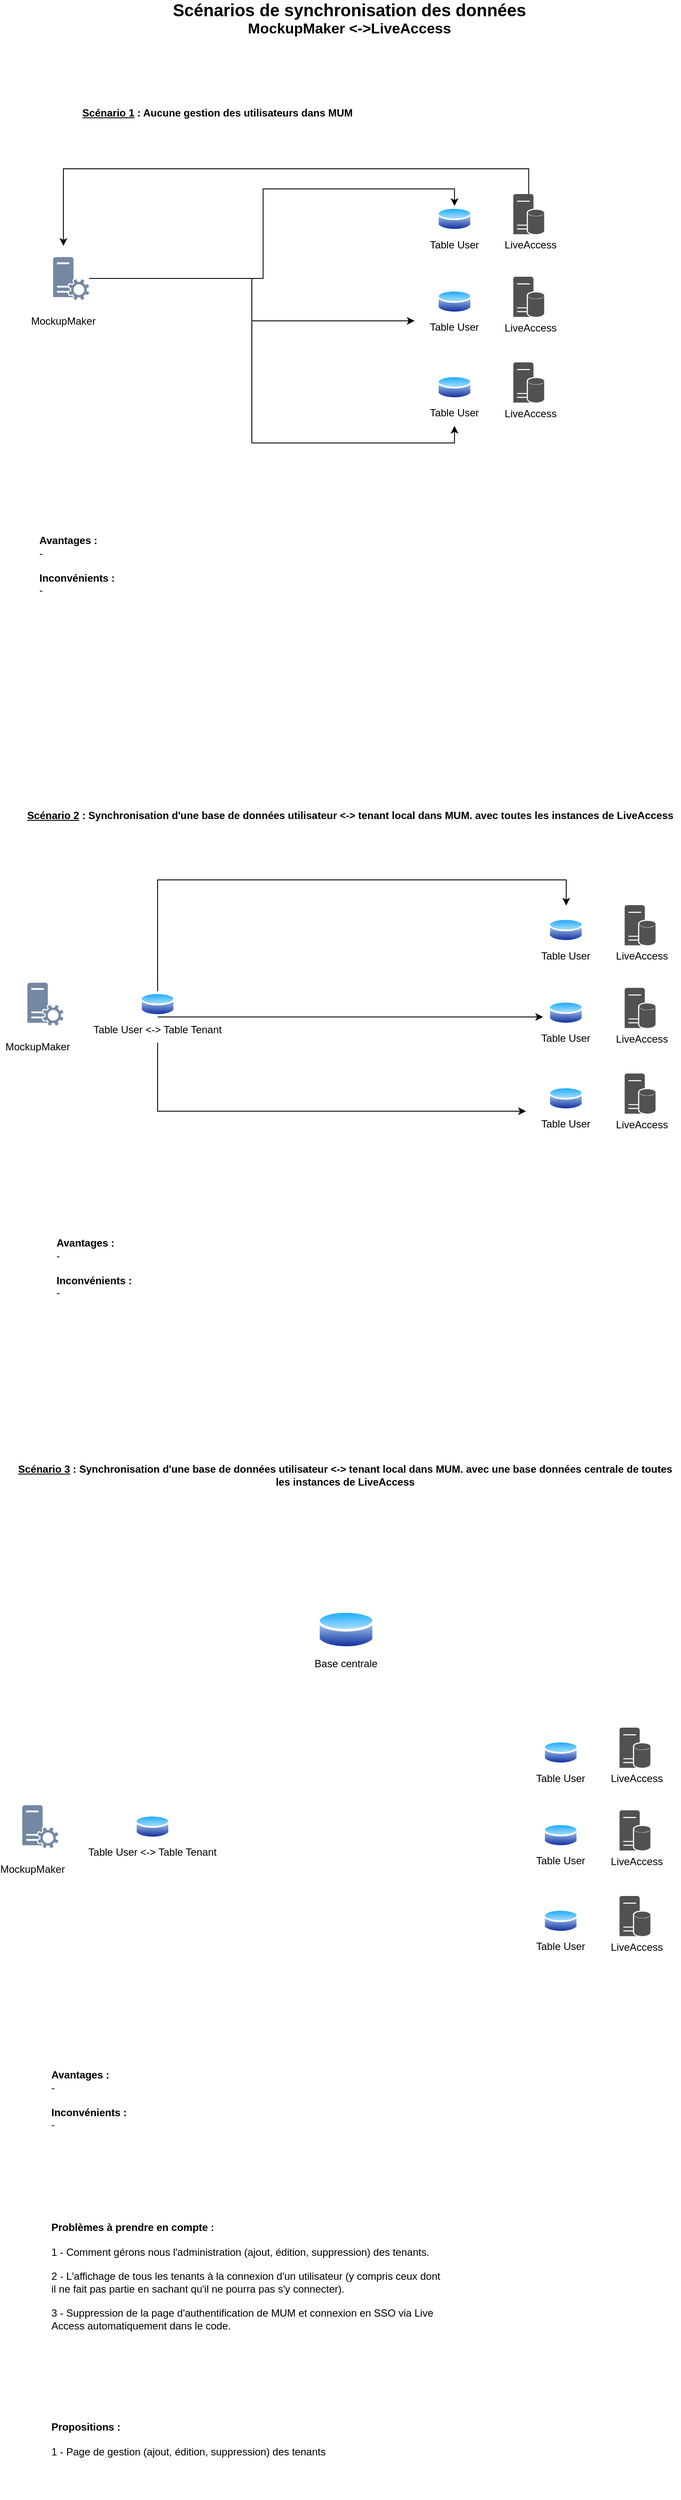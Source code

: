 <mxfile version="21.0.2" type="github"><diagram name="Page-1" id="vaZ_NBMNZiOxB9OWbqFk"><mxGraphModel dx="1434" dy="796" grid="1" gridSize="10" guides="1" tooltips="1" connect="1" arrows="1" fold="1" page="1" pageScale="1" pageWidth="827" pageHeight="1169" math="0" shadow="0"><root><mxCell id="0"/><mxCell id="1" parent="0"/><mxCell id="J-XPp05Y6ZuYuPJLKpOz-14" value="&lt;b&gt;&lt;font style=&quot;font-size: 20px;&quot;&gt;Scénarios de synchronisation des données&lt;/font&gt;&lt;/b&gt; &lt;font style=&quot;font-size: 17px;&quot;&gt;&lt;b&gt;MockupMaker &amp;lt;-&amp;gt;LiveAccess&lt;/b&gt;&lt;/font&gt;" style="text;html=1;strokeColor=none;fillColor=none;align=center;verticalAlign=middle;whiteSpace=wrap;rounded=0;" vertex="1" parent="1"><mxGeometry x="191" y="40" width="466" height="30" as="geometry"/></mxCell><mxCell id="J-XPp05Y6ZuYuPJLKpOz-16" value="&lt;u style=&quot;font-weight: bold;&quot;&gt;Scénario 1&lt;/u&gt;&lt;b&gt; : Aucune gestion des utilisateurs dans MUM&lt;/b&gt;" style="text;html=1;strokeColor=none;fillColor=none;align=center;verticalAlign=middle;whiteSpace=wrap;rounded=0;" vertex="1" parent="1"><mxGeometry x="20" y="150" width="500" height="30" as="geometry"/></mxCell><mxCell id="J-XPp05Y6ZuYuPJLKpOz-20" value="&lt;b&gt;Avantages :&lt;/b&gt;&lt;br&gt;-&amp;nbsp;&lt;br&gt;&lt;br&gt;&lt;b&gt;Inconvénients :&lt;/b&gt;&lt;br&gt;-&amp;nbsp;&lt;br&gt;&amp;nbsp;" style="text;html=1;strokeColor=none;fillColor=none;align=left;verticalAlign=middle;whiteSpace=wrap;rounded=0;" vertex="1" parent="1"><mxGeometry x="60" y="630" width="460" height="140" as="geometry"/></mxCell><mxCell id="J-XPp05Y6ZuYuPJLKpOz-23" value="" style="group" vertex="1" connectable="0" parent="1"><mxGeometry x="610" y="280" width="40.78" height="47" as="geometry"/></mxCell><mxCell id="J-XPp05Y6ZuYuPJLKpOz-45" style="edgeStyle=orthogonalEdgeStyle;rounded=0;orthogonalLoop=1;jettySize=auto;html=1;" edge="1" parent="J-XPp05Y6ZuYuPJLKpOz-23" source="J-XPp05Y6ZuYuPJLKpOz-12"><mxGeometry relative="1" as="geometry"><mxPoint x="-520" y="40" as="targetPoint"/><Array as="points"><mxPoint x="23" y="-50"/><mxPoint x="-520" y="-50"/></Array></mxGeometry></mxCell><mxCell id="J-XPp05Y6ZuYuPJLKpOz-12" value="" style="sketch=0;pointerEvents=1;shadow=0;dashed=0;html=1;labelPosition=center;verticalLabelPosition=bottom;verticalAlign=top;align=center;shape=mxgraph.mscae.enterprise.database_server;fillColor=#515151;strokeColor=#515151;fontColor=#ffffff;" vertex="1" parent="J-XPp05Y6ZuYuPJLKpOz-23"><mxGeometry x="5.74" y="-20" width="35.04" height="46.11" as="geometry"/></mxCell><mxCell id="J-XPp05Y6ZuYuPJLKpOz-15" value="LiveAccess" style="text;html=1;strokeColor=none;fillColor=none;align=center;verticalAlign=middle;whiteSpace=wrap;rounded=0;" vertex="1" parent="J-XPp05Y6ZuYuPJLKpOz-23"><mxGeometry x="10" y="31.333" width="31.33" height="15.667" as="geometry"/></mxCell><mxCell id="J-XPp05Y6ZuYuPJLKpOz-28" value="" style="group" vertex="1" connectable="0" parent="1"><mxGeometry x="610" y="376.5" width="40.78" height="47" as="geometry"/></mxCell><mxCell id="J-XPp05Y6ZuYuPJLKpOz-29" value="" style="sketch=0;pointerEvents=1;shadow=0;dashed=0;html=1;labelPosition=center;verticalLabelPosition=bottom;verticalAlign=top;align=center;shape=mxgraph.mscae.enterprise.database_server;fillColor=#515151;strokeColor=#515151;fontColor=#ffffff;" vertex="1" parent="J-XPp05Y6ZuYuPJLKpOz-28"><mxGeometry x="5.74" y="-20" width="35.04" height="46.11" as="geometry"/></mxCell><mxCell id="J-XPp05Y6ZuYuPJLKpOz-30" value="LiveAccess" style="text;html=1;strokeColor=none;fillColor=none;align=center;verticalAlign=middle;whiteSpace=wrap;rounded=0;" vertex="1" parent="J-XPp05Y6ZuYuPJLKpOz-28"><mxGeometry x="10" y="31.333" width="31.33" height="15.667" as="geometry"/></mxCell><mxCell id="J-XPp05Y6ZuYuPJLKpOz-33" value="" style="group" vertex="1" connectable="0" parent="1"><mxGeometry x="610" y="476.5" width="40.78" height="47" as="geometry"/></mxCell><mxCell id="J-XPp05Y6ZuYuPJLKpOz-34" value="" style="sketch=0;pointerEvents=1;shadow=0;dashed=0;html=1;labelPosition=center;verticalLabelPosition=bottom;verticalAlign=top;align=center;shape=mxgraph.mscae.enterprise.database_server;fillColor=#515151;strokeColor=#515151;fontColor=#ffffff;" vertex="1" parent="J-XPp05Y6ZuYuPJLKpOz-33"><mxGeometry x="5.74" y="-20" width="35.04" height="46.11" as="geometry"/></mxCell><mxCell id="J-XPp05Y6ZuYuPJLKpOz-35" value="LiveAccess" style="text;html=1;strokeColor=none;fillColor=none;align=center;verticalAlign=middle;whiteSpace=wrap;rounded=0;" vertex="1" parent="J-XPp05Y6ZuYuPJLKpOz-33"><mxGeometry x="10" y="31.333" width="31.33" height="15.667" as="geometry"/></mxCell><mxCell id="J-XPp05Y6ZuYuPJLKpOz-38" value="" style="group" vertex="1" connectable="0" parent="1"><mxGeometry x="500" y="273.5" width="93.17" height="60" as="geometry"/></mxCell><mxCell id="J-XPp05Y6ZuYuPJLKpOz-17" value="" style="aspect=fixed;perimeter=ellipsePerimeter;html=1;align=center;shadow=0;dashed=0;spacingTop=3;image;image=img/lib/active_directory/database.svg;" vertex="1" parent="J-XPp05Y6ZuYuPJLKpOz-38"><mxGeometry x="26.31" width="40.54" height="30" as="geometry"/></mxCell><mxCell id="J-XPp05Y6ZuYuPJLKpOz-18" value="Table User" style="text;html=1;strokeColor=none;fillColor=none;align=center;verticalAlign=middle;whiteSpace=wrap;rounded=0;" vertex="1" parent="J-XPp05Y6ZuYuPJLKpOz-38"><mxGeometry y="30" width="93.17" height="30" as="geometry"/></mxCell><mxCell id="J-XPp05Y6ZuYuPJLKpOz-39" value="" style="group" vertex="1" connectable="0" parent="1"><mxGeometry x="500" y="370" width="93.17" height="60" as="geometry"/></mxCell><mxCell id="J-XPp05Y6ZuYuPJLKpOz-26" value="" style="aspect=fixed;perimeter=ellipsePerimeter;html=1;align=center;shadow=0;dashed=0;spacingTop=3;image;image=img/lib/active_directory/database.svg;" vertex="1" parent="J-XPp05Y6ZuYuPJLKpOz-39"><mxGeometry x="26.31" width="40.54" height="30" as="geometry"/></mxCell><mxCell id="J-XPp05Y6ZuYuPJLKpOz-27" value="Table User" style="text;html=1;strokeColor=none;fillColor=none;align=center;verticalAlign=middle;whiteSpace=wrap;rounded=0;" vertex="1" parent="J-XPp05Y6ZuYuPJLKpOz-39"><mxGeometry y="30" width="93.17" height="30" as="geometry"/></mxCell><mxCell id="J-XPp05Y6ZuYuPJLKpOz-40" value="" style="group" vertex="1" connectable="0" parent="1"><mxGeometry x="500" y="470" width="93.17" height="60" as="geometry"/></mxCell><mxCell id="J-XPp05Y6ZuYuPJLKpOz-31" value="" style="aspect=fixed;perimeter=ellipsePerimeter;html=1;align=center;shadow=0;dashed=0;spacingTop=3;image;image=img/lib/active_directory/database.svg;" vertex="1" parent="J-XPp05Y6ZuYuPJLKpOz-40"><mxGeometry x="26.31" width="40.54" height="30" as="geometry"/></mxCell><mxCell id="J-XPp05Y6ZuYuPJLKpOz-32" value="Table User" style="text;html=1;strokeColor=none;fillColor=none;align=center;verticalAlign=middle;whiteSpace=wrap;rounded=0;" vertex="1" parent="J-XPp05Y6ZuYuPJLKpOz-40"><mxGeometry y="30" width="93.17" height="30" as="geometry"/></mxCell><mxCell id="J-XPp05Y6ZuYuPJLKpOz-41" value="" style="group" vertex="1" connectable="0" parent="1"><mxGeometry x="60" y="333" width="60" height="90" as="geometry"/></mxCell><mxCell id="J-XPp05Y6ZuYuPJLKpOz-13" value="MockupMaker" style="text;html=1;strokeColor=none;fillColor=none;align=center;verticalAlign=middle;whiteSpace=wrap;rounded=0;" vertex="1" parent="J-XPp05Y6ZuYuPJLKpOz-41"><mxGeometry y="60" width="60" height="30" as="geometry"/></mxCell><mxCell id="J-XPp05Y6ZuYuPJLKpOz-21" value="" style="sketch=0;pointerEvents=1;shadow=0;dashed=0;html=1;strokeColor=none;labelPosition=center;verticalLabelPosition=bottom;verticalAlign=top;align=center;fillColor=#7488a3;shape=mxgraph.mscae.system_center.roles" vertex="1" parent="J-XPp05Y6ZuYuPJLKpOz-41"><mxGeometry x="18" width="42" height="50" as="geometry"/></mxCell><mxCell id="J-XPp05Y6ZuYuPJLKpOz-42" style="edgeStyle=orthogonalEdgeStyle;rounded=0;orthogonalLoop=1;jettySize=auto;html=1;entryX=0.5;entryY=0;entryDx=0;entryDy=0;" edge="1" parent="1" source="J-XPp05Y6ZuYuPJLKpOz-21" target="J-XPp05Y6ZuYuPJLKpOz-17"><mxGeometry relative="1" as="geometry"/></mxCell><mxCell id="J-XPp05Y6ZuYuPJLKpOz-43" style="edgeStyle=orthogonalEdgeStyle;rounded=0;orthogonalLoop=1;jettySize=auto;html=1;entryX=0;entryY=0.25;entryDx=0;entryDy=0;" edge="1" parent="1" source="J-XPp05Y6ZuYuPJLKpOz-21" target="J-XPp05Y6ZuYuPJLKpOz-27"><mxGeometry relative="1" as="geometry"/></mxCell><mxCell id="J-XPp05Y6ZuYuPJLKpOz-44" style="edgeStyle=orthogonalEdgeStyle;rounded=0;orthogonalLoop=1;jettySize=auto;html=1;entryX=0.5;entryY=1;entryDx=0;entryDy=0;" edge="1" parent="1" source="J-XPp05Y6ZuYuPJLKpOz-21" target="J-XPp05Y6ZuYuPJLKpOz-32"><mxGeometry relative="1" as="geometry"/></mxCell><mxCell id="J-XPp05Y6ZuYuPJLKpOz-46" value="&lt;u style=&quot;font-weight: bold;&quot;&gt;Scénario 2&lt;/u&gt;&lt;b&gt;&amp;nbsp;: Synchronisation d'une base de données utilisateur &amp;lt;-&amp;gt; tenant local dans MUM. avec toutes les instances de LiveAccess&lt;/b&gt;" style="text;html=1;strokeColor=none;fillColor=none;align=center;verticalAlign=middle;whiteSpace=wrap;rounded=0;" vertex="1" parent="1"><mxGeometry x="40" y="970" width="770" height="30" as="geometry"/></mxCell><mxCell id="J-XPp05Y6ZuYuPJLKpOz-47" value="&lt;b&gt;Avantages :&lt;/b&gt;&lt;br&gt;-&amp;nbsp;&lt;br&gt;&lt;br&gt;&lt;b&gt;Inconvénients :&lt;/b&gt;&lt;br&gt;-&amp;nbsp;&lt;br&gt;&amp;nbsp;" style="text;html=1;strokeColor=none;fillColor=none;align=left;verticalAlign=middle;whiteSpace=wrap;rounded=0;" vertex="1" parent="1"><mxGeometry x="80" y="1450" width="460" height="140" as="geometry"/></mxCell><mxCell id="J-XPp05Y6ZuYuPJLKpOz-48" value="" style="group" vertex="1" connectable="0" parent="1"><mxGeometry x="740" y="1110" width="40.78" height="47" as="geometry"/></mxCell><mxCell id="J-XPp05Y6ZuYuPJLKpOz-50" value="" style="sketch=0;pointerEvents=1;shadow=0;dashed=0;html=1;labelPosition=center;verticalLabelPosition=bottom;verticalAlign=top;align=center;shape=mxgraph.mscae.enterprise.database_server;fillColor=#515151;strokeColor=#515151;fontColor=#ffffff;" vertex="1" parent="J-XPp05Y6ZuYuPJLKpOz-48"><mxGeometry x="5.74" y="-20" width="35.04" height="46.11" as="geometry"/></mxCell><mxCell id="J-XPp05Y6ZuYuPJLKpOz-51" value="LiveAccess" style="text;html=1;strokeColor=none;fillColor=none;align=center;verticalAlign=middle;whiteSpace=wrap;rounded=0;" vertex="1" parent="J-XPp05Y6ZuYuPJLKpOz-48"><mxGeometry x="10" y="31.333" width="31.33" height="15.667" as="geometry"/></mxCell><mxCell id="J-XPp05Y6ZuYuPJLKpOz-52" value="" style="group" vertex="1" connectable="0" parent="1"><mxGeometry x="740" y="1206.5" width="40.78" height="47" as="geometry"/></mxCell><mxCell id="J-XPp05Y6ZuYuPJLKpOz-53" value="" style="sketch=0;pointerEvents=1;shadow=0;dashed=0;html=1;labelPosition=center;verticalLabelPosition=bottom;verticalAlign=top;align=center;shape=mxgraph.mscae.enterprise.database_server;fillColor=#515151;strokeColor=#515151;fontColor=#ffffff;" vertex="1" parent="J-XPp05Y6ZuYuPJLKpOz-52"><mxGeometry x="5.74" y="-20" width="35.04" height="46.11" as="geometry"/></mxCell><mxCell id="J-XPp05Y6ZuYuPJLKpOz-54" value="LiveAccess" style="text;html=1;strokeColor=none;fillColor=none;align=center;verticalAlign=middle;whiteSpace=wrap;rounded=0;" vertex="1" parent="J-XPp05Y6ZuYuPJLKpOz-52"><mxGeometry x="10" y="31.333" width="31.33" height="15.667" as="geometry"/></mxCell><mxCell id="J-XPp05Y6ZuYuPJLKpOz-55" value="" style="group" vertex="1" connectable="0" parent="1"><mxGeometry x="740" y="1306.5" width="40.78" height="47" as="geometry"/></mxCell><mxCell id="J-XPp05Y6ZuYuPJLKpOz-56" value="" style="sketch=0;pointerEvents=1;shadow=0;dashed=0;html=1;labelPosition=center;verticalLabelPosition=bottom;verticalAlign=top;align=center;shape=mxgraph.mscae.enterprise.database_server;fillColor=#515151;strokeColor=#515151;fontColor=#ffffff;" vertex="1" parent="J-XPp05Y6ZuYuPJLKpOz-55"><mxGeometry x="5.74" y="-20" width="35.04" height="46.11" as="geometry"/></mxCell><mxCell id="J-XPp05Y6ZuYuPJLKpOz-57" value="LiveAccess" style="text;html=1;strokeColor=none;fillColor=none;align=center;verticalAlign=middle;whiteSpace=wrap;rounded=0;" vertex="1" parent="J-XPp05Y6ZuYuPJLKpOz-55"><mxGeometry x="10" y="31.333" width="31.33" height="15.667" as="geometry"/></mxCell><mxCell id="J-XPp05Y6ZuYuPJLKpOz-58" value="" style="group" vertex="1" connectable="0" parent="1"><mxGeometry x="630" y="1103.5" width="93.17" height="60" as="geometry"/></mxCell><mxCell id="J-XPp05Y6ZuYuPJLKpOz-59" value="" style="aspect=fixed;perimeter=ellipsePerimeter;html=1;align=center;shadow=0;dashed=0;spacingTop=3;image;image=img/lib/active_directory/database.svg;" vertex="1" parent="J-XPp05Y6ZuYuPJLKpOz-58"><mxGeometry x="26.31" width="40.54" height="30" as="geometry"/></mxCell><mxCell id="J-XPp05Y6ZuYuPJLKpOz-60" value="Table User" style="text;html=1;strokeColor=none;fillColor=none;align=center;verticalAlign=middle;whiteSpace=wrap;rounded=0;" vertex="1" parent="J-XPp05Y6ZuYuPJLKpOz-58"><mxGeometry y="30" width="93.17" height="30" as="geometry"/></mxCell><mxCell id="J-XPp05Y6ZuYuPJLKpOz-61" value="" style="group" vertex="1" connectable="0" parent="1"><mxGeometry x="630" y="1200" width="93.17" height="60" as="geometry"/></mxCell><mxCell id="J-XPp05Y6ZuYuPJLKpOz-62" value="" style="aspect=fixed;perimeter=ellipsePerimeter;html=1;align=center;shadow=0;dashed=0;spacingTop=3;image;image=img/lib/active_directory/database.svg;" vertex="1" parent="J-XPp05Y6ZuYuPJLKpOz-61"><mxGeometry x="26.31" width="40.54" height="30" as="geometry"/></mxCell><mxCell id="J-XPp05Y6ZuYuPJLKpOz-63" value="Table User" style="text;html=1;strokeColor=none;fillColor=none;align=center;verticalAlign=middle;whiteSpace=wrap;rounded=0;" vertex="1" parent="J-XPp05Y6ZuYuPJLKpOz-61"><mxGeometry y="30" width="93.17" height="30" as="geometry"/></mxCell><mxCell id="J-XPp05Y6ZuYuPJLKpOz-64" value="" style="group" vertex="1" connectable="0" parent="1"><mxGeometry x="630" y="1300" width="93.17" height="60" as="geometry"/></mxCell><mxCell id="J-XPp05Y6ZuYuPJLKpOz-65" value="" style="aspect=fixed;perimeter=ellipsePerimeter;html=1;align=center;shadow=0;dashed=0;spacingTop=3;image;image=img/lib/active_directory/database.svg;" vertex="1" parent="J-XPp05Y6ZuYuPJLKpOz-64"><mxGeometry x="26.31" width="40.54" height="30" as="geometry"/></mxCell><mxCell id="J-XPp05Y6ZuYuPJLKpOz-66" value="Table User" style="text;html=1;strokeColor=none;fillColor=none;align=center;verticalAlign=middle;whiteSpace=wrap;rounded=0;" vertex="1" parent="J-XPp05Y6ZuYuPJLKpOz-64"><mxGeometry y="30" width="93.17" height="30" as="geometry"/></mxCell><mxCell id="J-XPp05Y6ZuYuPJLKpOz-67" value="" style="group" vertex="1" connectable="0" parent="1"><mxGeometry x="30" y="1180" width="60" height="90" as="geometry"/></mxCell><mxCell id="J-XPp05Y6ZuYuPJLKpOz-68" value="MockupMaker" style="text;html=1;strokeColor=none;fillColor=none;align=center;verticalAlign=middle;whiteSpace=wrap;rounded=0;" vertex="1" parent="J-XPp05Y6ZuYuPJLKpOz-67"><mxGeometry y="60" width="60" height="30" as="geometry"/></mxCell><mxCell id="J-XPp05Y6ZuYuPJLKpOz-69" value="" style="sketch=0;pointerEvents=1;shadow=0;dashed=0;html=1;strokeColor=none;labelPosition=center;verticalLabelPosition=bottom;verticalAlign=top;align=center;fillColor=#7488a3;shape=mxgraph.mscae.system_center.roles" vertex="1" parent="J-XPp05Y6ZuYuPJLKpOz-67"><mxGeometry x="18" width="42" height="50" as="geometry"/></mxCell><mxCell id="J-XPp05Y6ZuYuPJLKpOz-73" value="" style="group" vertex="1" connectable="0" parent="1"><mxGeometry x="120" y="1190" width="160" height="60" as="geometry"/></mxCell><mxCell id="J-XPp05Y6ZuYuPJLKpOz-78" style="edgeStyle=orthogonalEdgeStyle;rounded=0;orthogonalLoop=1;jettySize=auto;html=1;" edge="1" parent="J-XPp05Y6ZuYuPJLKpOz-73" source="J-XPp05Y6ZuYuPJLKpOz-74"><mxGeometry relative="1" as="geometry"><mxPoint x="530" y="30" as="targetPoint"/><Array as="points"><mxPoint x="210" y="30"/><mxPoint x="210" y="30"/></Array></mxGeometry></mxCell><mxCell id="J-XPp05Y6ZuYuPJLKpOz-74" value="" style="aspect=fixed;perimeter=ellipsePerimeter;html=1;align=center;shadow=0;dashed=0;spacingTop=3;image;image=img/lib/active_directory/database.svg;" vertex="1" parent="J-XPp05Y6ZuYuPJLKpOz-73"><mxGeometry x="59.73" width="40.54" height="30" as="geometry"/></mxCell><mxCell id="J-XPp05Y6ZuYuPJLKpOz-75" value="Table User &amp;lt;-&amp;gt; Table Tenant" style="text;html=1;strokeColor=none;fillColor=none;align=center;verticalAlign=middle;whiteSpace=wrap;rounded=0;" vertex="1" parent="J-XPp05Y6ZuYuPJLKpOz-73"><mxGeometry y="30" width="160" height="30" as="geometry"/></mxCell><mxCell id="J-XPp05Y6ZuYuPJLKpOz-77" style="edgeStyle=orthogonalEdgeStyle;rounded=0;orthogonalLoop=1;jettySize=auto;html=1;" edge="1" parent="1" source="J-XPp05Y6ZuYuPJLKpOz-74"><mxGeometry relative="1" as="geometry"><mxPoint x="677" y="1090" as="targetPoint"/><Array as="points"><mxPoint x="200" y="1060"/><mxPoint x="677" y="1060"/></Array></mxGeometry></mxCell><mxCell id="J-XPp05Y6ZuYuPJLKpOz-80" style="edgeStyle=orthogonalEdgeStyle;rounded=0;orthogonalLoop=1;jettySize=auto;html=1;entryX=0;entryY=0;entryDx=0;entryDy=0;" edge="1" parent="1" source="J-XPp05Y6ZuYuPJLKpOz-75" target="J-XPp05Y6ZuYuPJLKpOz-66"><mxGeometry relative="1" as="geometry"><Array as="points"><mxPoint x="200" y="1330"/></Array></mxGeometry></mxCell><mxCell id="J-XPp05Y6ZuYuPJLKpOz-82" value="&lt;u style=&quot;font-weight: bold;&quot;&gt;Scénario 3&lt;/u&gt;&lt;b&gt;&amp;nbsp;: Synchronisation d'une base de données utilisateur &amp;lt;-&amp;gt; tenant local dans MUM. avec une base données centrale de toutes les instances de LiveAccess&lt;/b&gt;" style="text;html=1;strokeColor=none;fillColor=none;align=center;verticalAlign=middle;whiteSpace=wrap;rounded=0;" vertex="1" parent="1"><mxGeometry x="34" y="1740" width="770" height="30" as="geometry"/></mxCell><mxCell id="J-XPp05Y6ZuYuPJLKpOz-83" value="&lt;b&gt;Avantages :&lt;/b&gt;&lt;br&gt;-&amp;nbsp;&lt;br&gt;&lt;br&gt;&lt;b&gt;Inconvénients :&lt;/b&gt;&lt;br&gt;-&amp;nbsp;&lt;br&gt;&amp;nbsp;" style="text;html=1;strokeColor=none;fillColor=none;align=left;verticalAlign=middle;whiteSpace=wrap;rounded=0;" vertex="1" parent="1"><mxGeometry x="74" y="2421" width="460" height="140" as="geometry"/></mxCell><mxCell id="J-XPp05Y6ZuYuPJLKpOz-84" value="" style="group" vertex="1" connectable="0" parent="1"><mxGeometry x="734" y="2070" width="40.78" height="47" as="geometry"/></mxCell><mxCell id="J-XPp05Y6ZuYuPJLKpOz-85" value="" style="sketch=0;pointerEvents=1;shadow=0;dashed=0;html=1;labelPosition=center;verticalLabelPosition=bottom;verticalAlign=top;align=center;shape=mxgraph.mscae.enterprise.database_server;fillColor=#515151;strokeColor=#515151;fontColor=#ffffff;" vertex="1" parent="J-XPp05Y6ZuYuPJLKpOz-84"><mxGeometry x="5.74" y="-20" width="35.04" height="46.11" as="geometry"/></mxCell><mxCell id="J-XPp05Y6ZuYuPJLKpOz-86" value="LiveAccess" style="text;html=1;strokeColor=none;fillColor=none;align=center;verticalAlign=middle;whiteSpace=wrap;rounded=0;" vertex="1" parent="J-XPp05Y6ZuYuPJLKpOz-84"><mxGeometry x="10" y="31.333" width="31.33" height="15.667" as="geometry"/></mxCell><mxCell id="J-XPp05Y6ZuYuPJLKpOz-87" value="" style="group" vertex="1" connectable="0" parent="1"><mxGeometry x="734" y="2166.5" width="40.78" height="47" as="geometry"/></mxCell><mxCell id="J-XPp05Y6ZuYuPJLKpOz-88" value="" style="sketch=0;pointerEvents=1;shadow=0;dashed=0;html=1;labelPosition=center;verticalLabelPosition=bottom;verticalAlign=top;align=center;shape=mxgraph.mscae.enterprise.database_server;fillColor=#515151;strokeColor=#515151;fontColor=#ffffff;" vertex="1" parent="J-XPp05Y6ZuYuPJLKpOz-87"><mxGeometry x="5.74" y="-20" width="35.04" height="46.11" as="geometry"/></mxCell><mxCell id="J-XPp05Y6ZuYuPJLKpOz-89" value="LiveAccess" style="text;html=1;strokeColor=none;fillColor=none;align=center;verticalAlign=middle;whiteSpace=wrap;rounded=0;" vertex="1" parent="J-XPp05Y6ZuYuPJLKpOz-87"><mxGeometry x="10" y="31.333" width="31.33" height="15.667" as="geometry"/></mxCell><mxCell id="J-XPp05Y6ZuYuPJLKpOz-90" value="" style="group" vertex="1" connectable="0" parent="1"><mxGeometry x="734" y="2266.5" width="40.78" height="47" as="geometry"/></mxCell><mxCell id="J-XPp05Y6ZuYuPJLKpOz-91" value="" style="sketch=0;pointerEvents=1;shadow=0;dashed=0;html=1;labelPosition=center;verticalLabelPosition=bottom;verticalAlign=top;align=center;shape=mxgraph.mscae.enterprise.database_server;fillColor=#515151;strokeColor=#515151;fontColor=#ffffff;" vertex="1" parent="J-XPp05Y6ZuYuPJLKpOz-90"><mxGeometry x="5.74" y="-20" width="35.04" height="46.11" as="geometry"/></mxCell><mxCell id="J-XPp05Y6ZuYuPJLKpOz-92" value="LiveAccess" style="text;html=1;strokeColor=none;fillColor=none;align=center;verticalAlign=middle;whiteSpace=wrap;rounded=0;" vertex="1" parent="J-XPp05Y6ZuYuPJLKpOz-90"><mxGeometry x="10" y="31.333" width="31.33" height="15.667" as="geometry"/></mxCell><mxCell id="J-XPp05Y6ZuYuPJLKpOz-93" value="" style="group" vertex="1" connectable="0" parent="1"><mxGeometry x="624" y="2063.5" width="93.17" height="60" as="geometry"/></mxCell><mxCell id="J-XPp05Y6ZuYuPJLKpOz-94" value="" style="aspect=fixed;perimeter=ellipsePerimeter;html=1;align=center;shadow=0;dashed=0;spacingTop=3;image;image=img/lib/active_directory/database.svg;" vertex="1" parent="J-XPp05Y6ZuYuPJLKpOz-93"><mxGeometry x="26.31" width="40.54" height="30" as="geometry"/></mxCell><mxCell id="J-XPp05Y6ZuYuPJLKpOz-95" value="Table User" style="text;html=1;strokeColor=none;fillColor=none;align=center;verticalAlign=middle;whiteSpace=wrap;rounded=0;" vertex="1" parent="J-XPp05Y6ZuYuPJLKpOz-93"><mxGeometry y="30" width="93.17" height="30" as="geometry"/></mxCell><mxCell id="J-XPp05Y6ZuYuPJLKpOz-96" value="" style="group" vertex="1" connectable="0" parent="1"><mxGeometry x="624" y="2160" width="93.17" height="60" as="geometry"/></mxCell><mxCell id="J-XPp05Y6ZuYuPJLKpOz-97" value="" style="aspect=fixed;perimeter=ellipsePerimeter;html=1;align=center;shadow=0;dashed=0;spacingTop=3;image;image=img/lib/active_directory/database.svg;" vertex="1" parent="J-XPp05Y6ZuYuPJLKpOz-96"><mxGeometry x="26.31" width="40.54" height="30" as="geometry"/></mxCell><mxCell id="J-XPp05Y6ZuYuPJLKpOz-98" value="Table User" style="text;html=1;strokeColor=none;fillColor=none;align=center;verticalAlign=middle;whiteSpace=wrap;rounded=0;" vertex="1" parent="J-XPp05Y6ZuYuPJLKpOz-96"><mxGeometry y="30" width="93.17" height="30" as="geometry"/></mxCell><mxCell id="J-XPp05Y6ZuYuPJLKpOz-99" value="" style="group" vertex="1" connectable="0" parent="1"><mxGeometry x="624" y="2260" width="93.17" height="60" as="geometry"/></mxCell><mxCell id="J-XPp05Y6ZuYuPJLKpOz-100" value="" style="aspect=fixed;perimeter=ellipsePerimeter;html=1;align=center;shadow=0;dashed=0;spacingTop=3;image;image=img/lib/active_directory/database.svg;" vertex="1" parent="J-XPp05Y6ZuYuPJLKpOz-99"><mxGeometry x="26.31" width="40.54" height="30" as="geometry"/></mxCell><mxCell id="J-XPp05Y6ZuYuPJLKpOz-101" value="Table User" style="text;html=1;strokeColor=none;fillColor=none;align=center;verticalAlign=middle;whiteSpace=wrap;rounded=0;" vertex="1" parent="J-XPp05Y6ZuYuPJLKpOz-99"><mxGeometry y="30" width="93.17" height="30" as="geometry"/></mxCell><mxCell id="J-XPp05Y6ZuYuPJLKpOz-102" value="" style="group" vertex="1" connectable="0" parent="1"><mxGeometry x="24" y="2140" width="60" height="90" as="geometry"/></mxCell><mxCell id="J-XPp05Y6ZuYuPJLKpOz-103" value="MockupMaker" style="text;html=1;strokeColor=none;fillColor=none;align=center;verticalAlign=middle;whiteSpace=wrap;rounded=0;" vertex="1" parent="J-XPp05Y6ZuYuPJLKpOz-102"><mxGeometry y="60" width="60" height="30" as="geometry"/></mxCell><mxCell id="J-XPp05Y6ZuYuPJLKpOz-104" value="" style="sketch=0;pointerEvents=1;shadow=0;dashed=0;html=1;strokeColor=none;labelPosition=center;verticalLabelPosition=bottom;verticalAlign=top;align=center;fillColor=#7488a3;shape=mxgraph.mscae.system_center.roles" vertex="1" parent="J-XPp05Y6ZuYuPJLKpOz-102"><mxGeometry x="18" width="42" height="50" as="geometry"/></mxCell><mxCell id="J-XPp05Y6ZuYuPJLKpOz-105" value="" style="group" vertex="1" connectable="0" parent="1"><mxGeometry x="114" y="2150" width="160" height="60" as="geometry"/></mxCell><mxCell id="J-XPp05Y6ZuYuPJLKpOz-107" value="" style="aspect=fixed;perimeter=ellipsePerimeter;html=1;align=center;shadow=0;dashed=0;spacingTop=3;image;image=img/lib/active_directory/database.svg;" vertex="1" parent="J-XPp05Y6ZuYuPJLKpOz-105"><mxGeometry x="59.73" width="40.54" height="30" as="geometry"/></mxCell><mxCell id="J-XPp05Y6ZuYuPJLKpOz-108" value="Table User &amp;lt;-&amp;gt; Table Tenant" style="text;html=1;strokeColor=none;fillColor=none;align=center;verticalAlign=middle;whiteSpace=wrap;rounded=0;" vertex="1" parent="J-XPp05Y6ZuYuPJLKpOz-105"><mxGeometry y="30" width="160" height="30" as="geometry"/></mxCell><mxCell id="J-XPp05Y6ZuYuPJLKpOz-111" value="" style="group" vertex="1" connectable="0" parent="1"><mxGeometry x="340" y="1930" width="160" height="60" as="geometry"/></mxCell><mxCell id="J-XPp05Y6ZuYuPJLKpOz-112" value="" style="aspect=fixed;perimeter=ellipsePerimeter;html=1;align=center;shadow=0;dashed=0;spacingTop=3;image;image=img/lib/active_directory/database.svg;" vertex="1" parent="J-XPp05Y6ZuYuPJLKpOz-111"><mxGeometry x="46.21" y="-20" width="67.57" height="50" as="geometry"/></mxCell><mxCell id="J-XPp05Y6ZuYuPJLKpOz-113" value="Base centrale" style="text;html=1;strokeColor=none;fillColor=none;align=center;verticalAlign=middle;whiteSpace=wrap;rounded=0;" vertex="1" parent="J-XPp05Y6ZuYuPJLKpOz-111"><mxGeometry y="30" width="160" height="30" as="geometry"/></mxCell><mxCell id="J-XPp05Y6ZuYuPJLKpOz-114" value="&lt;b&gt;Problèmes à prendre en compte :&amp;nbsp;&lt;/b&gt;&lt;br&gt;&lt;br&gt;1 - Comment gérons nous l'administration (ajout, édition, suppression) des tenants.&lt;br&gt;&lt;br&gt;2 - L'affichage de tous les tenants à la connexion d'un utilisateur (y compris ceux dont il ne fait pas partie en sachant qu'il ne pourra pas s'y connecter).&lt;br&gt;&lt;br&gt;3 - Suppression de la page d'authentification de MUM et connexion en SSO via Live Access automatiquement dans le code." style="text;html=1;strokeColor=none;fillColor=none;align=left;verticalAlign=middle;whiteSpace=wrap;rounded=0;" vertex="1" parent="1"><mxGeometry x="74" y="2620" width="460" height="140" as="geometry"/></mxCell><mxCell id="J-XPp05Y6ZuYuPJLKpOz-115" value="&lt;b&gt;Propositions :&amp;nbsp;&lt;/b&gt;&lt;br&gt;&lt;br&gt;1 - Page de gestion (ajout, édition, suppression)&amp;nbsp;des tenants" style="text;html=1;strokeColor=none;fillColor=none;align=left;verticalAlign=middle;whiteSpace=wrap;rounded=0;" vertex="1" parent="1"><mxGeometry x="74" y="2810" width="646" height="140" as="geometry"/></mxCell></root></mxGraphModel></diagram></mxfile>